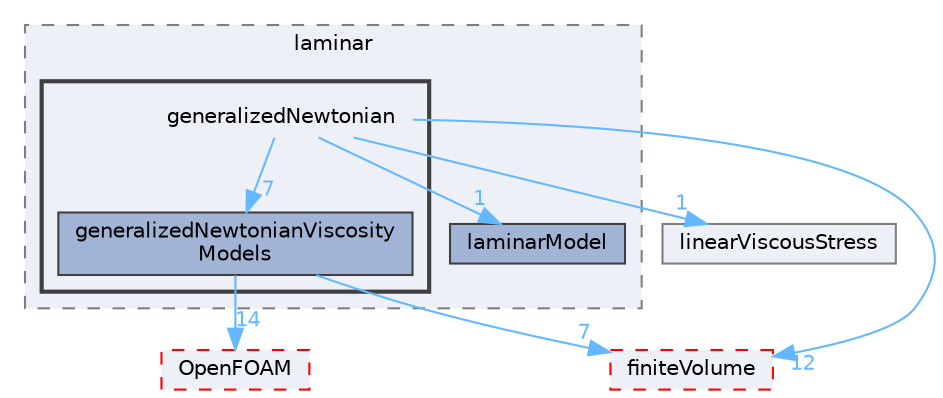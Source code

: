 digraph "src/TurbulenceModels/turbulenceModels/laminar/generalizedNewtonian"
{
 // LATEX_PDF_SIZE
  bgcolor="transparent";
  edge [fontname=Helvetica,fontsize=10,labelfontname=Helvetica,labelfontsize=10];
  node [fontname=Helvetica,fontsize=10,shape=box,height=0.2,width=0.4];
  compound=true
  subgraph clusterdir_ed53039aa445a8005a2a7b1a43c7904d {
    graph [ bgcolor="#edf0f7", pencolor="grey50", label="laminar", fontname=Helvetica,fontsize=10 style="filled,dashed", URL="dir_ed53039aa445a8005a2a7b1a43c7904d.html",tooltip=""]
  dir_6de2f4e401c036f5ee61e389e7ad7f69 [label="laminarModel", fillcolor="#a2b4d6", color="grey25", style="filled", URL="dir_6de2f4e401c036f5ee61e389e7ad7f69.html",tooltip=""];
  subgraph clusterdir_a4db0af6f8e28233ab0b38d364703bf1 {
    graph [ bgcolor="#edf0f7", pencolor="grey25", label="", fontname=Helvetica,fontsize=10 style="filled,bold", URL="dir_a4db0af6f8e28233ab0b38d364703bf1.html",tooltip=""]
    dir_a4db0af6f8e28233ab0b38d364703bf1 [shape=plaintext, label="generalizedNewtonian"];
  dir_1bc1fe1a9c7bcd6a7fdac26f240f66cd [label="generalizedNewtonianViscosity\lModels", fillcolor="#a2b4d6", color="grey25", style="filled", URL="dir_1bc1fe1a9c7bcd6a7fdac26f240f66cd.html",tooltip=""];
  }
  }
  dir_99ef1563f00ecf6cdfecfeb625e8133a [label="linearViscousStress", fillcolor="#edf0f7", color="grey50", style="filled", URL="dir_99ef1563f00ecf6cdfecfeb625e8133a.html",tooltip=""];
  dir_9bd15774b555cf7259a6fa18f99fe99b [label="finiteVolume", fillcolor="#edf0f7", color="red", style="filled,dashed", URL="dir_9bd15774b555cf7259a6fa18f99fe99b.html",tooltip=""];
  dir_c5473ff19b20e6ec4dfe5c310b3778a8 [label="OpenFOAM", fillcolor="#edf0f7", color="red", style="filled,dashed", URL="dir_c5473ff19b20e6ec4dfe5c310b3778a8.html",tooltip=""];
  dir_a4db0af6f8e28233ab0b38d364703bf1->dir_1bc1fe1a9c7bcd6a7fdac26f240f66cd [headlabel="7", labeldistance=1.5 headhref="dir_001605_001607.html" href="dir_001605_001607.html" color="steelblue1" fontcolor="steelblue1"];
  dir_a4db0af6f8e28233ab0b38d364703bf1->dir_6de2f4e401c036f5ee61e389e7ad7f69 [headlabel="1", labeldistance=1.5 headhref="dir_001605_002088.html" href="dir_001605_002088.html" color="steelblue1" fontcolor="steelblue1"];
  dir_a4db0af6f8e28233ab0b38d364703bf1->dir_99ef1563f00ecf6cdfecfeb625e8133a [headlabel="1", labeldistance=1.5 headhref="dir_001605_002213.html" href="dir_001605_002213.html" color="steelblue1" fontcolor="steelblue1"];
  dir_a4db0af6f8e28233ab0b38d364703bf1->dir_9bd15774b555cf7259a6fa18f99fe99b [headlabel="12", labeldistance=1.5 headhref="dir_001605_001387.html" href="dir_001605_001387.html" color="steelblue1" fontcolor="steelblue1"];
  dir_1bc1fe1a9c7bcd6a7fdac26f240f66cd->dir_9bd15774b555cf7259a6fa18f99fe99b [headlabel="7", labeldistance=1.5 headhref="dir_001607_001387.html" href="dir_001607_001387.html" color="steelblue1" fontcolor="steelblue1"];
  dir_1bc1fe1a9c7bcd6a7fdac26f240f66cd->dir_c5473ff19b20e6ec4dfe5c310b3778a8 [headlabel="14", labeldistance=1.5 headhref="dir_001607_002695.html" href="dir_001607_002695.html" color="steelblue1" fontcolor="steelblue1"];
}
